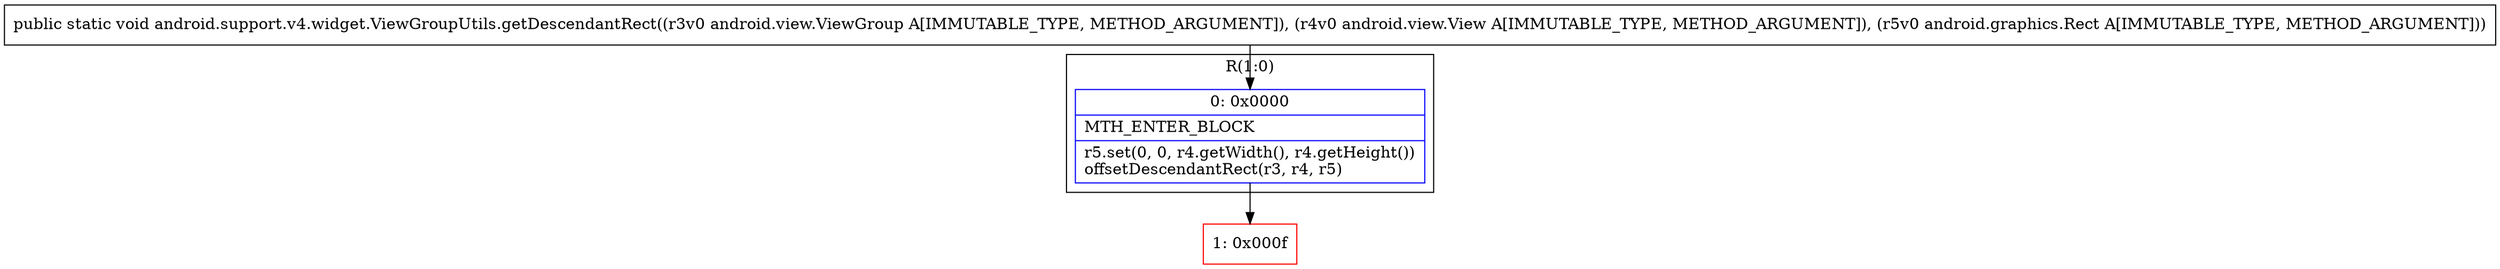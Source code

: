 digraph "CFG forandroid.support.v4.widget.ViewGroupUtils.getDescendantRect(Landroid\/view\/ViewGroup;Landroid\/view\/View;Landroid\/graphics\/Rect;)V" {
subgraph cluster_Region_958810737 {
label = "R(1:0)";
node [shape=record,color=blue];
Node_0 [shape=record,label="{0\:\ 0x0000|MTH_ENTER_BLOCK\l|r5.set(0, 0, r4.getWidth(), r4.getHeight())\loffsetDescendantRect(r3, r4, r5)\l}"];
}
Node_1 [shape=record,color=red,label="{1\:\ 0x000f}"];
MethodNode[shape=record,label="{public static void android.support.v4.widget.ViewGroupUtils.getDescendantRect((r3v0 android.view.ViewGroup A[IMMUTABLE_TYPE, METHOD_ARGUMENT]), (r4v0 android.view.View A[IMMUTABLE_TYPE, METHOD_ARGUMENT]), (r5v0 android.graphics.Rect A[IMMUTABLE_TYPE, METHOD_ARGUMENT])) }"];
MethodNode -> Node_0;
Node_0 -> Node_1;
}

